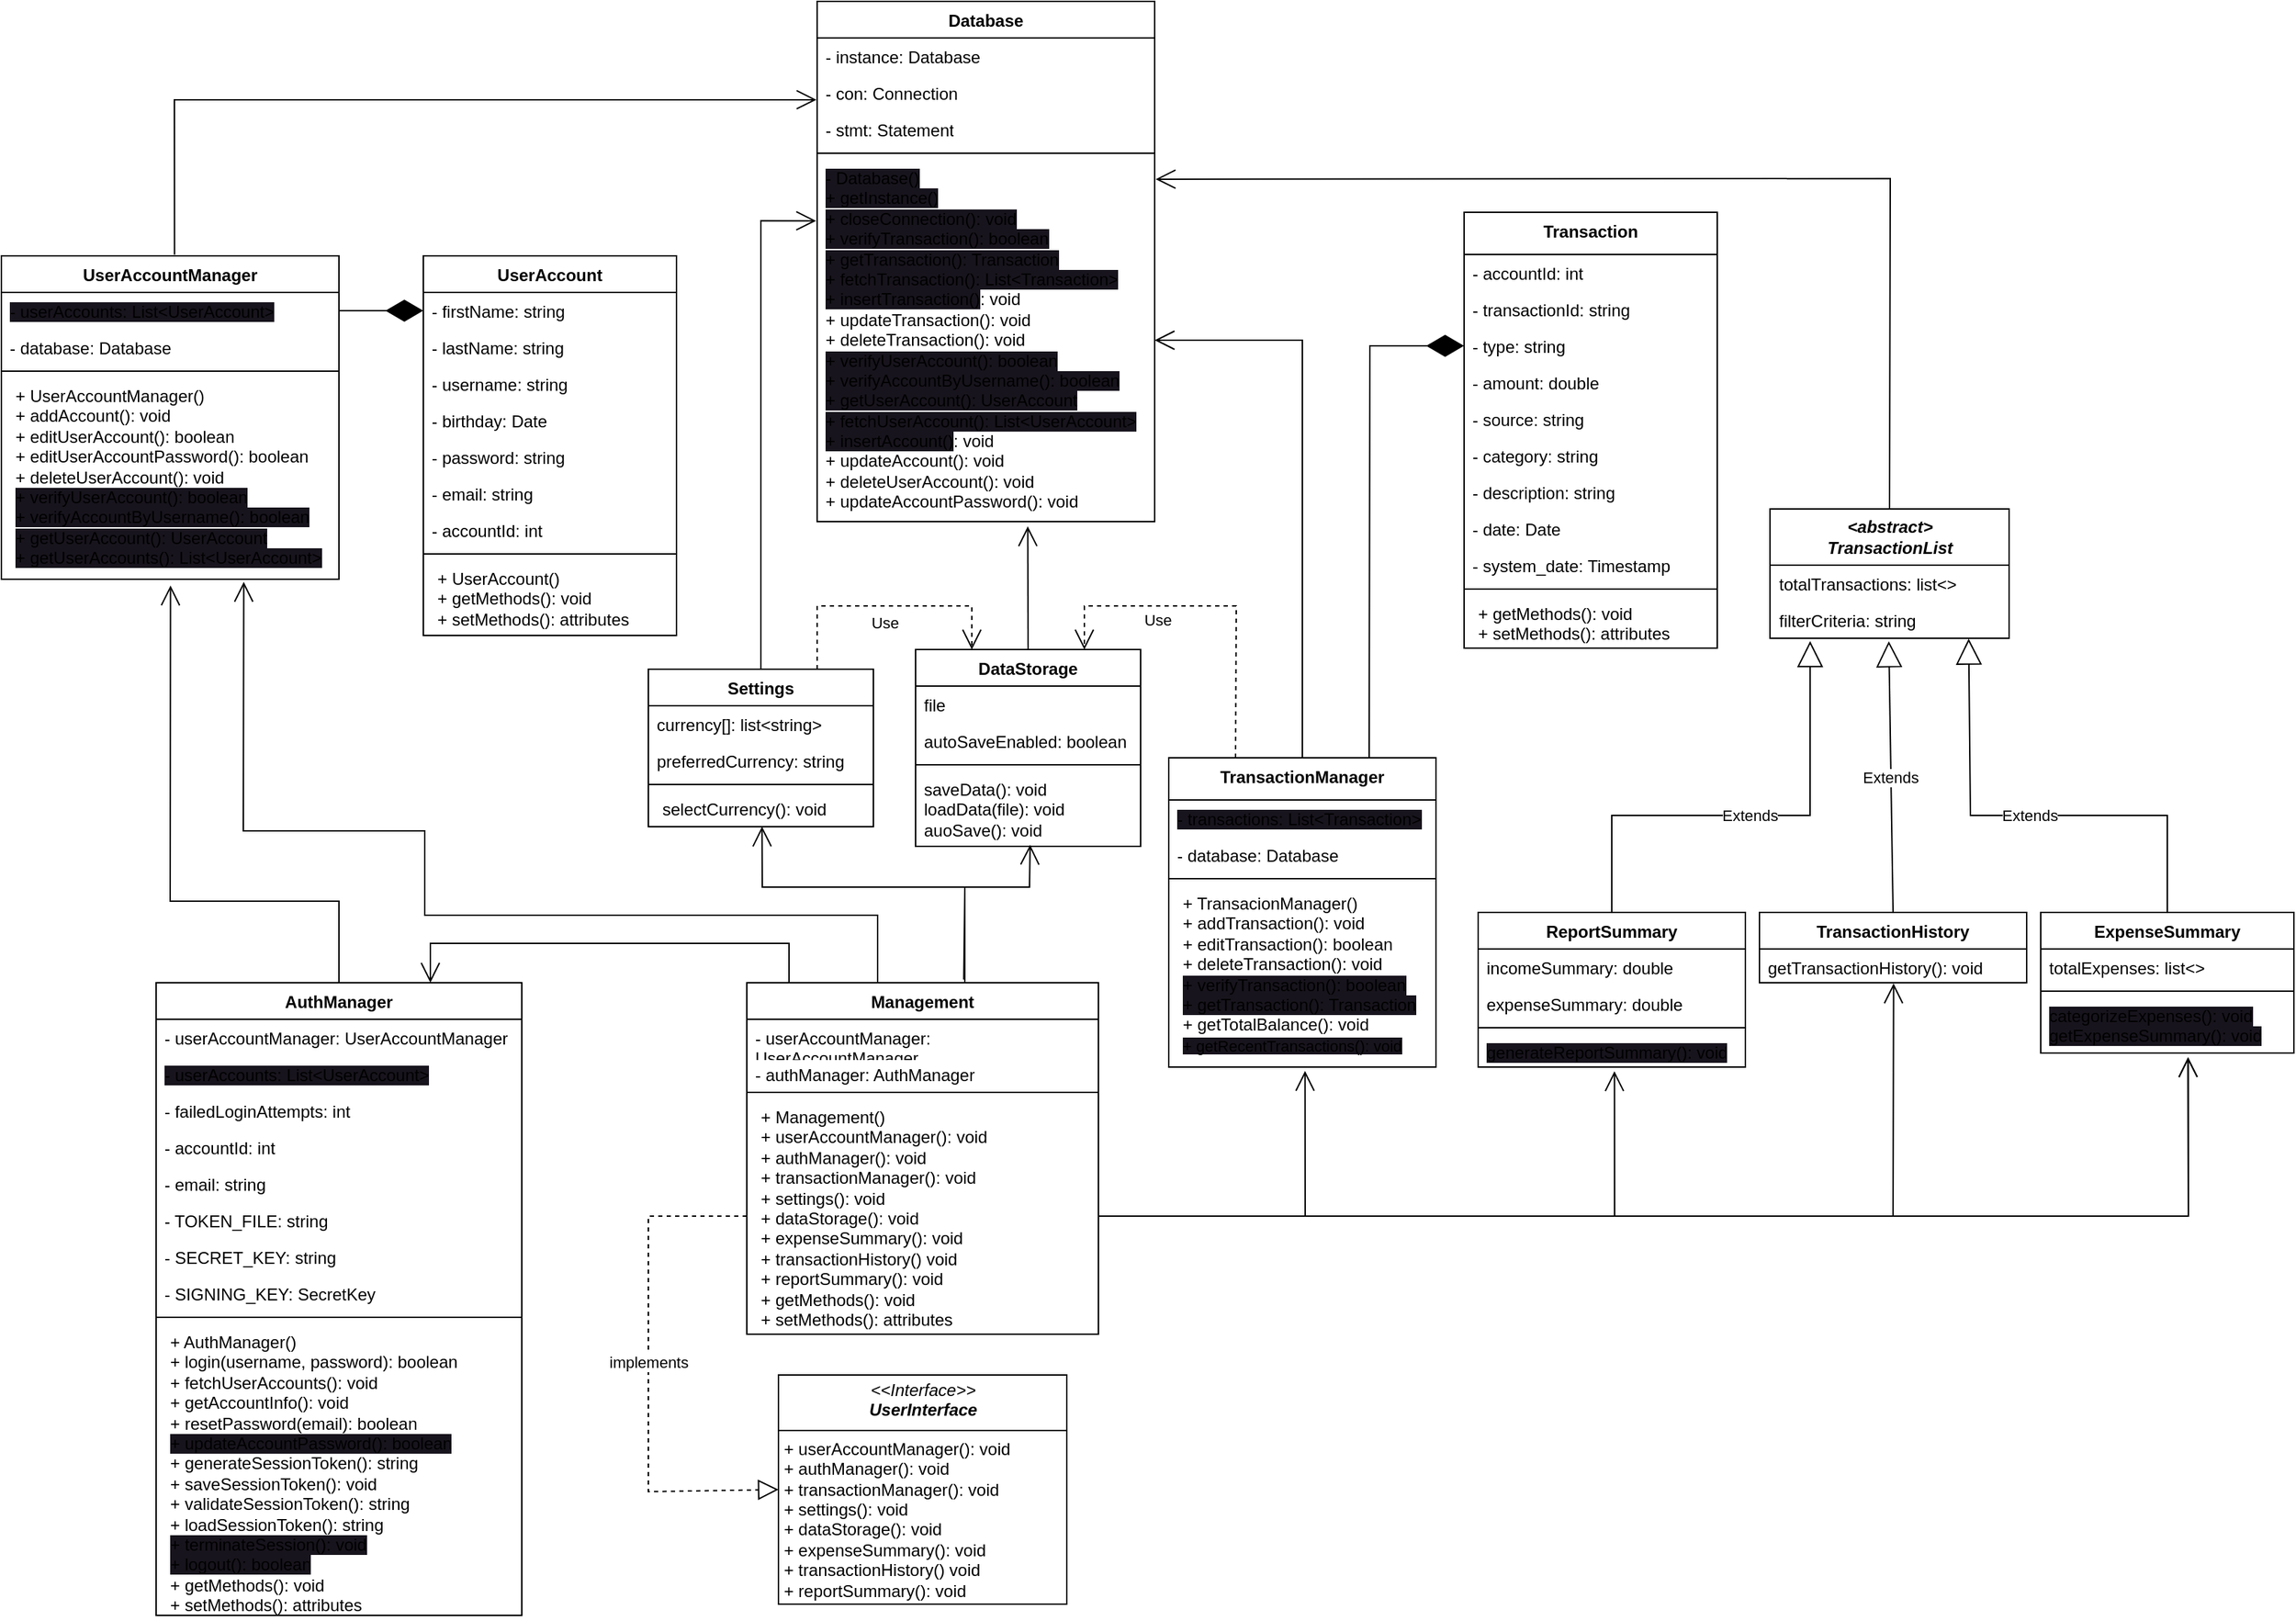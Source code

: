 <mxfile version="25.0.2">
  <diagram name="Seite-1" id="8K_qrTYEPU5q2x3TgUBe">
    <mxGraphModel dx="2200" dy="1310" grid="1" gridSize="10" guides="1" tooltips="1" connect="1" arrows="1" fold="1" page="1" pageScale="1" pageWidth="827" pageHeight="1169" math="0" shadow="0">
      <root>
        <mxCell id="0" />
        <mxCell id="1" parent="0" />
        <mxCell id="_l1rCPPvKuIJKqJEu8NT-1" value="&lt;p style=&quot;margin:0px;margin-top:4px;text-align:center;&quot;&gt;&lt;i&gt;&amp;lt;&amp;lt;Interface&amp;gt;&amp;gt;&lt;/i&gt;&lt;br&gt;&lt;b&gt;&lt;i&gt;UserInterface&lt;/i&gt;&lt;/b&gt;&lt;/p&gt;&lt;hr size=&quot;1&quot; style=&quot;border-style:solid;&quot;&gt;&lt;div&gt;&amp;nbsp;+ userAccountManager(): void&lt;/div&gt;&lt;div&gt;&lt;span style=&quot;background-color: initial;&quot;&gt;&amp;nbsp;+ authManager(): void&lt;/span&gt;&lt;span style=&quot;background-color: initial;&quot;&gt;&amp;nbsp;&lt;/span&gt;&lt;/div&gt;&lt;div&gt;&amp;nbsp;+ transactionManager(): void&lt;span style=&quot;background-color: initial;&quot;&gt;&lt;br&gt;&lt;/span&gt;&lt;/div&gt;&lt;div&gt;&lt;span style=&quot;background-color: initial;&quot;&gt;&amp;nbsp;+ settings(): void&lt;/span&gt;&lt;br&gt;&lt;/div&gt;&lt;div&gt;&lt;span style=&quot;background-color: initial;&quot;&gt;&amp;nbsp;+ dataStorage(): void&lt;/span&gt;&lt;/div&gt;&lt;div&gt;&amp;nbsp;+ expenseSummary(): void&lt;/div&gt;&lt;div&gt;&amp;nbsp;+ transactionHistory() void&lt;/div&gt;&lt;div&gt;&amp;nbsp;+ reportSummary(): void&lt;/div&gt;" style="verticalAlign=top;align=left;overflow=fill;html=1;whiteSpace=wrap;" parent="1" vertex="1">
          <mxGeometry x="562.5" y="987" width="205" height="163" as="geometry" />
        </mxCell>
        <mxCell id="_l1rCPPvKuIJKqJEu8NT-87" value="ExpenseSummary" style="swimlane;fontStyle=1;align=center;verticalAlign=top;childLayout=stackLayout;horizontal=1;startSize=26;horizontalStack=0;resizeParent=1;resizeParentMax=0;resizeLast=0;collapsible=1;marginBottom=0;whiteSpace=wrap;html=1;" parent="1" vertex="1">
          <mxGeometry x="1460" y="658" width="180" height="100" as="geometry" />
        </mxCell>
        <mxCell id="tSsszTB-Zw05nYNQHJDE-29" value="totalExpenses: list&amp;lt;&amp;gt;" style="text;strokeColor=none;fillColor=none;align=left;verticalAlign=top;spacingLeft=4;spacingRight=4;overflow=hidden;rotatable=0;points=[[0,0.5],[1,0.5]];portConstraint=eastwest;whiteSpace=wrap;html=1;" parent="_l1rCPPvKuIJKqJEu8NT-87" vertex="1">
          <mxGeometry y="26" width="180" height="26" as="geometry" />
        </mxCell>
        <mxCell id="_l1rCPPvKuIJKqJEu8NT-89" value="" style="line;strokeWidth=1;fillColor=none;align=left;verticalAlign=middle;spacingTop=-1;spacingLeft=3;spacingRight=3;rotatable=0;labelPosition=right;points=[];portConstraint=eastwest;strokeColor=inherit;" parent="_l1rCPPvKuIJKqJEu8NT-87" vertex="1">
          <mxGeometry y="52" width="180" height="8" as="geometry" />
        </mxCell>
        <mxCell id="_l1rCPPvKuIJKqJEu8NT-90" value="&lt;div&gt;&lt;span style=&quot;text-align: center; text-wrap: nowrap; background-color: rgb(24, 20, 29);&quot;&gt;&lt;font style=&quot;font-size: 12px;&quot;&gt;categorizeExpenses(): void&lt;/font&gt;&lt;/span&gt;&lt;/div&gt;&lt;span style=&quot;text-align: center; text-wrap: nowrap; background-color: rgb(24, 20, 29);&quot;&gt;&lt;font style=&quot;font-size: 12px;&quot;&gt;getExpenseSummary(): void&lt;/font&gt;&lt;/span&gt;" style="text;strokeColor=none;fillColor=none;align=left;verticalAlign=top;spacingLeft=4;spacingRight=4;overflow=hidden;rotatable=0;points=[[0,0.5],[1,0.5]];portConstraint=eastwest;whiteSpace=wrap;html=1;" parent="_l1rCPPvKuIJKqJEu8NT-87" vertex="1">
          <mxGeometry y="60" width="180" height="40" as="geometry" />
        </mxCell>
        <mxCell id="_l1rCPPvKuIJKqJEu8NT-95" value="TransactionHistory" style="swimlane;fontStyle=1;align=center;verticalAlign=top;childLayout=stackLayout;horizontal=1;startSize=26;horizontalStack=0;resizeParent=1;resizeParentMax=0;resizeLast=0;collapsible=1;marginBottom=0;whiteSpace=wrap;html=1;" parent="1" vertex="1">
          <mxGeometry x="1260" y="658" width="190" height="50" as="geometry" />
        </mxCell>
        <mxCell id="_l1rCPPvKuIJKqJEu8NT-98" value="getTransactionHistory(): void" style="text;strokeColor=none;fillColor=none;align=left;verticalAlign=top;spacingLeft=4;spacingRight=4;overflow=hidden;rotatable=0;points=[[0,0.5],[1,0.5]];portConstraint=eastwest;whiteSpace=wrap;html=1;" parent="_l1rCPPvKuIJKqJEu8NT-95" vertex="1">
          <mxGeometry y="26" width="190" height="24" as="geometry" />
        </mxCell>
        <mxCell id="_l1rCPPvKuIJKqJEu8NT-99" value="ReportSummary" style="swimlane;fontStyle=1;align=center;verticalAlign=top;childLayout=stackLayout;horizontal=1;startSize=26;horizontalStack=0;resizeParent=1;resizeParentMax=0;resizeLast=0;collapsible=1;marginBottom=0;whiteSpace=wrap;html=1;" parent="1" vertex="1">
          <mxGeometry x="1060" y="658" width="190" height="110" as="geometry" />
        </mxCell>
        <mxCell id="tSsszTB-Zw05nYNQHJDE-30" value="incomeSummary: double" style="text;strokeColor=none;fillColor=none;align=left;verticalAlign=top;spacingLeft=4;spacingRight=4;overflow=hidden;rotatable=0;points=[[0,0.5],[1,0.5]];portConstraint=eastwest;whiteSpace=wrap;html=1;" parent="_l1rCPPvKuIJKqJEu8NT-99" vertex="1">
          <mxGeometry y="26" width="190" height="26" as="geometry" />
        </mxCell>
        <mxCell id="tSsszTB-Zw05nYNQHJDE-31" value="expenseSummary: double" style="text;strokeColor=none;fillColor=none;align=left;verticalAlign=top;spacingLeft=4;spacingRight=4;overflow=hidden;rotatable=0;points=[[0,0.5],[1,0.5]];portConstraint=eastwest;whiteSpace=wrap;html=1;" parent="_l1rCPPvKuIJKqJEu8NT-99" vertex="1">
          <mxGeometry y="52" width="190" height="26" as="geometry" />
        </mxCell>
        <mxCell id="_l1rCPPvKuIJKqJEu8NT-101" value="" style="line;strokeWidth=1;fillColor=none;align=left;verticalAlign=middle;spacingTop=-1;spacingLeft=3;spacingRight=3;rotatable=0;labelPosition=right;points=[];portConstraint=eastwest;strokeColor=inherit;" parent="_l1rCPPvKuIJKqJEu8NT-99" vertex="1">
          <mxGeometry y="78" width="190" height="8" as="geometry" />
        </mxCell>
        <mxCell id="_l1rCPPvKuIJKqJEu8NT-102" value="&lt;div&gt;&lt;span style=&quot;text-align: center; text-wrap: nowrap; background-color: rgb(24, 20, 29);&quot;&gt;&lt;font style=&quot;font-size: 12px;&quot;&gt;generateReportSummary(): void&lt;/font&gt;&lt;/span&gt;&lt;/div&gt;" style="text;strokeColor=none;fillColor=none;align=left;verticalAlign=top;spacingLeft=4;spacingRight=4;overflow=hidden;rotatable=0;points=[[0,0.5],[1,0.5]];portConstraint=eastwest;whiteSpace=wrap;html=1;" parent="_l1rCPPvKuIJKqJEu8NT-99" vertex="1">
          <mxGeometry y="86" width="190" height="24" as="geometry" />
        </mxCell>
        <mxCell id="z031N11Bq6jgAGXRoNra-11" value="Settings" style="swimlane;fontStyle=1;align=center;verticalAlign=top;childLayout=stackLayout;horizontal=1;startSize=26;horizontalStack=0;resizeParent=1;resizeParentMax=0;resizeLast=0;collapsible=1;marginBottom=0;whiteSpace=wrap;html=1;" parent="1" vertex="1">
          <mxGeometry x="470" y="485" width="160" height="112" as="geometry" />
        </mxCell>
        <mxCell id="z031N11Bq6jgAGXRoNra-12" value="currency[]:&amp;nbsp;list&amp;lt;string&amp;gt;" style="text;strokeColor=none;fillColor=none;align=left;verticalAlign=top;spacingLeft=4;spacingRight=4;overflow=hidden;rotatable=0;points=[[0,0.5],[1,0.5]];portConstraint=eastwest;whiteSpace=wrap;html=1;" parent="z031N11Bq6jgAGXRoNra-11" vertex="1">
          <mxGeometry y="26" width="160" height="26" as="geometry" />
        </mxCell>
        <mxCell id="tSsszTB-Zw05nYNQHJDE-9" value="preferredCurrency: string" style="text;strokeColor=none;fillColor=none;align=left;verticalAlign=top;spacingLeft=4;spacingRight=4;overflow=hidden;rotatable=0;points=[[0,0.5],[1,0.5]];portConstraint=eastwest;whiteSpace=wrap;html=1;" parent="z031N11Bq6jgAGXRoNra-11" vertex="1">
          <mxGeometry y="52" width="160" height="26" as="geometry" />
        </mxCell>
        <mxCell id="z031N11Bq6jgAGXRoNra-13" value="" style="line;strokeWidth=1;fillColor=none;align=left;verticalAlign=middle;spacingTop=-1;spacingLeft=3;spacingRight=3;rotatable=0;labelPosition=right;points=[];portConstraint=eastwest;strokeColor=inherit;" parent="z031N11Bq6jgAGXRoNra-11" vertex="1">
          <mxGeometry y="78" width="160" height="8" as="geometry" />
        </mxCell>
        <mxCell id="z031N11Bq6jgAGXRoNra-14" value="&lt;p style=&quot;margin: 0px 0px 0px 4px;&quot;&gt;selectCurrency(): void&lt;/p&gt;" style="text;strokeColor=none;fillColor=none;align=left;verticalAlign=top;spacingLeft=4;spacingRight=4;overflow=hidden;rotatable=0;points=[[0,0.5],[1,0.5]];portConstraint=eastwest;whiteSpace=wrap;html=1;" parent="z031N11Bq6jgAGXRoNra-11" vertex="1">
          <mxGeometry y="86" width="160" height="26" as="geometry" />
        </mxCell>
        <mxCell id="z031N11Bq6jgAGXRoNra-19" value="&lt;div&gt;&lt;span style=&quot;background-color: initial;&quot;&gt;TransactionManager&lt;/span&gt;&lt;br&gt;&lt;/div&gt;" style="swimlane;fontStyle=1;align=center;verticalAlign=top;childLayout=stackLayout;horizontal=1;startSize=30;horizontalStack=0;resizeParent=1;resizeParentMax=0;resizeLast=0;collapsible=1;marginBottom=0;whiteSpace=wrap;html=1;" parent="1" vertex="1">
          <mxGeometry x="840" y="548" width="190" height="220" as="geometry" />
        </mxCell>
        <mxCell id="z031N11Bq6jgAGXRoNra-20" value="&lt;div&gt;&lt;span style=&quot;text-align: center; text-wrap: nowrap; background-color: rgb(24, 20, 29);&quot;&gt;- transactions: List&amp;lt;Transaction&amp;gt;&lt;/span&gt;&lt;/div&gt;&lt;div&gt;&lt;span style=&quot;text-align: center; text-wrap: nowrap; background-color: rgb(24, 20, 29);&quot;&gt;&lt;br&gt;&lt;/span&gt;&lt;/div&gt;&lt;div&gt;&lt;/div&gt;" style="text;strokeColor=none;fillColor=none;align=left;verticalAlign=top;spacingLeft=4;spacingRight=4;overflow=hidden;rotatable=0;points=[[0,0.5],[1,0.5]];portConstraint=eastwest;whiteSpace=wrap;html=1;" parent="z031N11Bq6jgAGXRoNra-19" vertex="1">
          <mxGeometry y="30" width="190" height="26" as="geometry" />
        </mxCell>
        <mxCell id="-g-TPnmpKA_GPxpFTXeJ-6" value="- database: Database" style="text;strokeColor=none;fillColor=none;align=left;verticalAlign=top;spacingLeft=4;spacingRight=4;overflow=hidden;rotatable=0;points=[[0,0.5],[1,0.5]];portConstraint=eastwest;whiteSpace=wrap;html=1;" parent="z031N11Bq6jgAGXRoNra-19" vertex="1">
          <mxGeometry y="56" width="190" height="26" as="geometry" />
        </mxCell>
        <mxCell id="z031N11Bq6jgAGXRoNra-24" value="" style="line;strokeWidth=1;fillColor=none;align=left;verticalAlign=middle;spacingTop=-1;spacingLeft=3;spacingRight=3;rotatable=0;labelPosition=right;points=[];portConstraint=eastwest;strokeColor=inherit;" parent="z031N11Bq6jgAGXRoNra-19" vertex="1">
          <mxGeometry y="82" width="190" height="8" as="geometry" />
        </mxCell>
        <mxCell id="z031N11Bq6jgAGXRoNra-25" value="&lt;p style=&quot;margin: 0px 0px 0px 4px;&quot;&gt;+ TransacionManager()&lt;/p&gt;&lt;p style=&quot;margin: 0px 0px 0px 4px;&quot;&gt;+ addTransaction(&lt;span style=&quot;background-color: initial;&quot;&gt;): void&lt;/span&gt;&lt;/p&gt;&lt;p style=&quot;margin: 0px 0px 0px 4px;&quot;&gt;&lt;span style=&quot;background-color: initial;&quot;&gt;+ editTransaction(): boolean&lt;/span&gt;&lt;/p&gt;&lt;div&gt;&lt;p style=&quot;margin: 0px 0px 0px 4px;&quot;&gt;+ deleteTransaction(): void&lt;/p&gt;&lt;p style=&quot;margin: 0px 0px 0px 4px;&quot;&gt;&lt;span style=&quot;background-color: rgb(24, 20, 29); text-align: center; text-wrap: nowrap;&quot;&gt;+ verifyTransaction(): boolean&lt;/span&gt;&lt;/p&gt;&lt;p style=&quot;margin: 0px 0px 0px 4px;&quot;&gt;&lt;span style=&quot;background-color: rgb(24, 20, 29); text-align: center; text-wrap: nowrap;&quot;&gt;+ getTransaction(): Transaction&lt;/span&gt;&lt;/p&gt;&lt;p style=&quot;margin: 0px 0px 0px 4px;&quot;&gt;+ getTotalBalance(): void&lt;/p&gt;&lt;p style=&quot;margin: 0px 0px 0px 4px;&quot;&gt;&lt;span style=&quot;background-color: rgb(24, 20, 29); font-size: 11px; text-align: center; text-wrap: nowrap;&quot;&gt;+ getRecentTransactions(): void&lt;/span&gt;&lt;/p&gt;&lt;/div&gt;" style="text;strokeColor=none;fillColor=none;align=left;verticalAlign=top;spacingLeft=4;spacingRight=4;overflow=hidden;rotatable=0;points=[[0,0.5],[1,0.5]];portConstraint=eastwest;whiteSpace=wrap;html=1;" parent="z031N11Bq6jgAGXRoNra-19" vertex="1">
          <mxGeometry y="90" width="190" height="130" as="geometry" />
        </mxCell>
        <mxCell id="C8-yYndTRifIOpUNYZ5G-10" value="UserAccountManager" style="swimlane;fontStyle=1;align=center;verticalAlign=top;childLayout=stackLayout;horizontal=1;startSize=26;horizontalStack=0;resizeParent=1;resizeParentMax=0;resizeLast=0;collapsible=1;marginBottom=0;whiteSpace=wrap;html=1;" parent="1" vertex="1">
          <mxGeometry x="10" y="191" width="240" height="230" as="geometry" />
        </mxCell>
        <mxCell id="2iU1RvOuaXEo3gu4XbIr-5" value="&lt;div&gt;&lt;span style=&quot;text-align: center; text-wrap: nowrap; background-color: rgb(24, 20, 29);&quot;&gt;- userAccounts: List&amp;lt;UserAccount&amp;gt;&lt;/span&gt;&lt;/div&gt;&lt;div&gt;&lt;span style=&quot;text-align: center; text-wrap: nowrap; background-color: rgb(24, 20, 29);&quot;&gt;&lt;br&gt;&lt;/span&gt;&lt;/div&gt;&lt;div&gt;&lt;/div&gt;" style="text;strokeColor=none;fillColor=none;align=left;verticalAlign=top;spacingLeft=4;spacingRight=4;overflow=hidden;rotatable=0;points=[[0,0.5],[1,0.5]];portConstraint=eastwest;whiteSpace=wrap;html=1;" parent="C8-yYndTRifIOpUNYZ5G-10" vertex="1">
          <mxGeometry y="26" width="240" height="26" as="geometry" />
        </mxCell>
        <mxCell id="2iU1RvOuaXEo3gu4XbIr-6" value="- database: Database" style="text;strokeColor=none;fillColor=none;align=left;verticalAlign=top;spacingLeft=4;spacingRight=4;overflow=hidden;rotatable=0;points=[[0,0.5],[1,0.5]];portConstraint=eastwest;whiteSpace=wrap;html=1;" parent="C8-yYndTRifIOpUNYZ5G-10" vertex="1">
          <mxGeometry y="52" width="240" height="26" as="geometry" />
        </mxCell>
        <mxCell id="C8-yYndTRifIOpUNYZ5G-12" value="" style="line;strokeWidth=1;fillColor=none;align=left;verticalAlign=middle;spacingTop=-1;spacingLeft=3;spacingRight=3;rotatable=0;labelPosition=right;points=[];portConstraint=eastwest;strokeColor=inherit;" parent="C8-yYndTRifIOpUNYZ5G-10" vertex="1">
          <mxGeometry y="78" width="240" height="8" as="geometry" />
        </mxCell>
        <mxCell id="C8-yYndTRifIOpUNYZ5G-13" value="&lt;p style=&quot;margin: 0px 0px 0px 4px;&quot;&gt;+ UserAccountManager()&lt;/p&gt;&lt;p style=&quot;margin: 0px 0px 0px 4px;&quot;&gt;+ addAccount(&lt;span style=&quot;background-color: initial;&quot;&gt;): void&lt;/span&gt;&lt;/p&gt;&lt;p style=&quot;margin: 0px 0px 0px 4px;&quot;&gt;&lt;span style=&quot;background-color: initial;&quot;&gt;+ editUserAccount(): boolean&lt;/span&gt;&lt;/p&gt;&lt;p style=&quot;margin: 0px 0px 0px 4px;&quot;&gt;&lt;span style=&quot;background-color: initial;&quot;&gt;+ editUserAccountPassword(): boolean&lt;/span&gt;&lt;/p&gt;&lt;div&gt;&lt;p style=&quot;margin: 0px 0px 0px 4px;&quot;&gt;+ deleteUserAccount(): void&lt;/p&gt;&lt;p style=&quot;margin: 0px 0px 0px 4px;&quot;&gt;&lt;span style=&quot;background-color: rgb(24, 20, 29); text-align: center; text-wrap: nowrap;&quot;&gt;+ verifyUserAccount(): boolean&lt;/span&gt;&lt;/p&gt;&lt;p style=&quot;margin: 0px 0px 0px 4px;&quot;&gt;&lt;span style=&quot;background-color: rgb(24, 20, 29); text-align: center; text-wrap: nowrap;&quot;&gt;+ verifyAccountByUsername(): boolean&lt;/span&gt;&lt;/p&gt;&lt;p style=&quot;margin: 0px 0px 0px 4px;&quot;&gt;&lt;span style=&quot;background-color: rgb(24, 20, 29); text-align: center; text-wrap: nowrap;&quot;&gt;+ getUserAccount():&amp;nbsp;&lt;/span&gt;&lt;span style=&quot;background-color: rgb(24, 20, 29); text-align: center; text-wrap: nowrap;&quot;&gt;UserAccount&lt;/span&gt;&lt;/p&gt;&lt;p style=&quot;margin: 0px 0px 0px 4px;&quot;&gt;&lt;span style=&quot;background-color: rgb(24, 20, 29); text-align: center; text-wrap: nowrap;&quot;&gt;+ getUserAccounts():&amp;nbsp;&lt;/span&gt;&lt;span style=&quot;background-color: rgb(24, 20, 29); text-align: center; text-wrap: nowrap;&quot;&gt;List&amp;lt;UserAccount&amp;gt;&lt;/span&gt;&lt;/p&gt;&lt;p style=&quot;margin: 0px 0px 0px 4px;&quot;&gt;&lt;span style=&quot;background-color: rgb(24, 20, 29); text-align: center; text-wrap: nowrap;&quot;&gt;&lt;br&gt;&lt;/span&gt;&lt;/p&gt;&lt;/div&gt;" style="text;strokeColor=none;fillColor=none;align=left;verticalAlign=top;spacingLeft=4;spacingRight=4;overflow=hidden;rotatable=0;points=[[0,0.5],[1,0.5]];portConstraint=eastwest;whiteSpace=wrap;html=1;" parent="C8-yYndTRifIOpUNYZ5G-10" vertex="1">
          <mxGeometry y="86" width="240" height="144" as="geometry" />
        </mxCell>
        <mxCell id="C8-yYndTRifIOpUNYZ5G-30" value="Database" style="swimlane;fontStyle=1;align=center;verticalAlign=top;childLayout=stackLayout;horizontal=1;startSize=26;horizontalStack=0;resizeParent=1;resizeParentMax=0;resizeLast=0;collapsible=1;marginBottom=0;whiteSpace=wrap;html=1;" parent="1" vertex="1">
          <mxGeometry x="590" y="10" width="240" height="370" as="geometry" />
        </mxCell>
        <mxCell id="C8-yYndTRifIOpUNYZ5G-35" value="- instance: Database" style="text;strokeColor=none;fillColor=none;align=left;verticalAlign=top;spacingLeft=4;spacingRight=4;overflow=hidden;rotatable=0;points=[[0,0.5],[1,0.5]];portConstraint=eastwest;whiteSpace=wrap;html=1;" parent="C8-yYndTRifIOpUNYZ5G-30" vertex="1">
          <mxGeometry y="26" width="240" height="26" as="geometry" />
        </mxCell>
        <mxCell id="C8-yYndTRifIOpUNYZ5G-36" value="- con: Connection" style="text;strokeColor=none;fillColor=none;align=left;verticalAlign=top;spacingLeft=4;spacingRight=4;overflow=hidden;rotatable=0;points=[[0,0.5],[1,0.5]];portConstraint=eastwest;whiteSpace=wrap;html=1;" parent="C8-yYndTRifIOpUNYZ5G-30" vertex="1">
          <mxGeometry y="52" width="240" height="26" as="geometry" />
        </mxCell>
        <mxCell id="-g-TPnmpKA_GPxpFTXeJ-3" value="- stmt: Statement" style="text;strokeColor=none;fillColor=none;align=left;verticalAlign=top;spacingLeft=4;spacingRight=4;overflow=hidden;rotatable=0;points=[[0,0.5],[1,0.5]];portConstraint=eastwest;whiteSpace=wrap;html=1;" parent="C8-yYndTRifIOpUNYZ5G-30" vertex="1">
          <mxGeometry y="78" width="240" height="26" as="geometry" />
        </mxCell>
        <mxCell id="C8-yYndTRifIOpUNYZ5G-37" value="" style="line;strokeWidth=1;fillColor=none;align=left;verticalAlign=middle;spacingTop=-1;spacingLeft=3;spacingRight=3;rotatable=0;labelPosition=right;points=[];portConstraint=eastwest;strokeColor=inherit;" parent="C8-yYndTRifIOpUNYZ5G-30" vertex="1">
          <mxGeometry y="104" width="240" height="8" as="geometry" />
        </mxCell>
        <mxCell id="C8-yYndTRifIOpUNYZ5G-38" value="&lt;div&gt;&lt;span style=&quot;text-align: center; text-wrap: nowrap; background-color: rgb(24, 20, 29);&quot;&gt;&lt;font style=&quot;font-size: 12px;&quot;&gt;- Database()&lt;/font&gt;&lt;/span&gt;&lt;/div&gt;&lt;div&gt;&lt;span style=&quot;text-align: center; text-wrap: nowrap; background-color: rgb(24, 20, 29);&quot;&gt;&lt;font style=&quot;font-size: 12px;&quot;&gt;+ getInstance()&lt;/font&gt;&lt;/span&gt;&lt;/div&gt;&lt;div&gt;&lt;span style=&quot;text-align: center; text-wrap: nowrap; background-color: rgb(24, 20, 29);&quot;&gt;&lt;font style=&quot;font-size: 12px;&quot;&gt;+ closeConnection(): void&lt;/font&gt;&lt;/span&gt;&lt;/div&gt;&lt;div&gt;&lt;span style=&quot;text-align: center; text-wrap: nowrap; background-color: rgb(24, 20, 29);&quot;&gt;&lt;font style=&quot;font-size: 12px;&quot;&gt;+ verifyTransaction(): boolean&lt;/font&gt;&lt;/span&gt;&lt;/div&gt;&lt;div&gt;&lt;span style=&quot;text-align: center; text-wrap: nowrap; background-color: rgb(24, 20, 29);&quot;&gt;&lt;font style=&quot;font-size: 12px;&quot;&gt;+ getTransaction(): Transaction&lt;/font&gt;&lt;/span&gt;&lt;/div&gt;&lt;div&gt;&lt;span style=&quot;text-align: center; text-wrap: nowrap; background-color: rgb(24, 20, 29);&quot;&gt;&lt;font style=&quot;font-size: 12px;&quot;&gt;+ fetchTransaction(): List&amp;lt;Transaction&amp;gt;&lt;/font&gt;&lt;/span&gt;&lt;/div&gt;&lt;div&gt;&lt;div&gt;&lt;font style=&quot;font-size: 12px;&quot;&gt;&lt;span style=&quot;text-wrap: nowrap; text-align: center; background-color: rgb(24, 20, 29);&quot;&gt;+ insertTransaction()&lt;/span&gt;: void&lt;/font&gt;&lt;/div&gt;&lt;div&gt;&lt;span style=&quot;background-color: initial;&quot;&gt;+ updateTransaction(): void&lt;/span&gt;&lt;/div&gt;&lt;div&gt;+ deleteTransaction(): void&lt;/div&gt;&lt;div&gt;&lt;span style=&quot;background-color: rgb(24, 20, 29); text-align: center; text-wrap: nowrap;&quot;&gt;+ verifyUserAccount(): boolean&lt;/span&gt;&lt;/div&gt;&lt;/div&gt;&lt;div&gt;&lt;div&gt;&lt;span style=&quot;background-color: rgb(24, 20, 29); text-align: center; text-wrap: nowrap;&quot;&gt;+ verifyAccountByUsername(): boolean&lt;/span&gt;&lt;/div&gt;&lt;/div&gt;&lt;div&gt;&lt;span style=&quot;text-align: center; text-wrap: nowrap; background-color: rgb(24, 20, 29);&quot;&gt;+ getUserAccount():&amp;nbsp;&lt;/span&gt;&lt;span style=&quot;background-color: rgb(24, 20, 29); text-align: center; text-wrap: nowrap;&quot;&gt;UserAccount&lt;/span&gt;&lt;/div&gt;&lt;div&gt;&lt;span style=&quot;text-align: center; text-wrap: nowrap; background-color: rgb(24, 20, 29);&quot;&gt;+ fetchUserAccount(): List&amp;lt;UserAccount&amp;gt;&lt;/span&gt;&lt;span style=&quot;text-align: center; text-wrap: nowrap; background-color: rgb(24, 20, 29);&quot;&gt;&lt;br&gt;&lt;/span&gt;&lt;/div&gt;&lt;div&gt;&lt;span style=&quot;text-wrap: nowrap; text-align: center; background-color: rgb(24, 20, 29);&quot;&gt;+ insertAccount()&lt;/span&gt;&lt;span style=&quot;background-color: initial;&quot;&gt;: void&lt;/span&gt;&lt;/div&gt;&lt;div&gt;&lt;span style=&quot;background-color: initial;&quot;&gt;+ updateAccount(): void&lt;/span&gt;&lt;/div&gt;&lt;div&gt;&lt;span style=&quot;background-color: initial;&quot;&gt;+ deleteUserAccount(): void&lt;/span&gt;&lt;/div&gt;&lt;div&gt;+ updateAccountPassword(): void&lt;span style=&quot;background-color: initial;&quot;&gt;&lt;br&gt;&lt;/span&gt;&lt;/div&gt;" style="text;strokeColor=none;fillColor=none;align=left;verticalAlign=top;spacingLeft=4;spacingRight=4;overflow=hidden;rotatable=0;points=[[0,0.5],[1,0.5]];portConstraint=eastwest;whiteSpace=wrap;html=1;" parent="C8-yYndTRifIOpUNYZ5G-30" vertex="1">
          <mxGeometry y="112" width="240" height="258" as="geometry" />
        </mxCell>
        <mxCell id="C8-yYndTRifIOpUNYZ5G-39" value="" style="endArrow=open;endFill=1;endSize=12;html=1;rounded=0;entryX=-0.002;entryY=0.69;entryDx=0;entryDy=0;exitX=0.513;exitY=-0.004;exitDx=0;exitDy=0;exitPerimeter=0;entryPerimeter=0;" parent="1" source="C8-yYndTRifIOpUNYZ5G-10" target="C8-yYndTRifIOpUNYZ5G-36" edge="1">
          <mxGeometry width="160" relative="1" as="geometry">
            <mxPoint x="233" y="176" as="sourcePoint" />
            <mxPoint x="232" y="71" as="targetPoint" />
            <Array as="points">
              <mxPoint x="133" y="80" />
            </Array>
          </mxGeometry>
        </mxCell>
        <mxCell id="C8-yYndTRifIOpUNYZ5G-48" value="DataStorage" style="swimlane;fontStyle=1;align=center;verticalAlign=top;childLayout=stackLayout;horizontal=1;startSize=26;horizontalStack=0;resizeParent=1;resizeParentMax=0;resizeLast=0;collapsible=1;marginBottom=0;whiteSpace=wrap;html=1;" parent="1" vertex="1">
          <mxGeometry x="660" y="471" width="160" height="140" as="geometry" />
        </mxCell>
        <mxCell id="C8-yYndTRifIOpUNYZ5G-49" value="file" style="text;strokeColor=none;fillColor=none;align=left;verticalAlign=top;spacingLeft=4;spacingRight=4;overflow=hidden;rotatable=0;points=[[0,0.5],[1,0.5]];portConstraint=eastwest;whiteSpace=wrap;html=1;" parent="C8-yYndTRifIOpUNYZ5G-48" vertex="1">
          <mxGeometry y="26" width="160" height="26" as="geometry" />
        </mxCell>
        <mxCell id="tSsszTB-Zw05nYNQHJDE-10" value="autoSaveEnabled: boolean" style="text;strokeColor=none;fillColor=none;align=left;verticalAlign=top;spacingLeft=4;spacingRight=4;overflow=hidden;rotatable=0;points=[[0,0.5],[1,0.5]];portConstraint=eastwest;whiteSpace=wrap;html=1;" parent="C8-yYndTRifIOpUNYZ5G-48" vertex="1">
          <mxGeometry y="52" width="160" height="26" as="geometry" />
        </mxCell>
        <mxCell id="C8-yYndTRifIOpUNYZ5G-50" value="" style="line;strokeWidth=1;fillColor=none;align=left;verticalAlign=middle;spacingTop=-1;spacingLeft=3;spacingRight=3;rotatable=0;labelPosition=right;points=[];portConstraint=eastwest;strokeColor=inherit;" parent="C8-yYndTRifIOpUNYZ5G-48" vertex="1">
          <mxGeometry y="78" width="160" height="8" as="geometry" />
        </mxCell>
        <mxCell id="C8-yYndTRifIOpUNYZ5G-51" value="&lt;div&gt;&lt;span style=&quot;background-color: initial;&quot;&gt;saveData(): void&lt;/span&gt;&lt;br&gt;&lt;/div&gt;&lt;div&gt;&lt;span style=&quot;background-color: initial;&quot;&gt;loadData(file): void&lt;/span&gt;&lt;/div&gt;&lt;div&gt;&lt;span style=&quot;background-color: initial;&quot;&gt;auoSave(): void&lt;/span&gt;&lt;/div&gt;" style="text;strokeColor=none;fillColor=none;align=left;verticalAlign=top;spacingLeft=4;spacingRight=4;overflow=hidden;rotatable=0;points=[[0,0.5],[1,0.5]];portConstraint=eastwest;whiteSpace=wrap;html=1;" parent="C8-yYndTRifIOpUNYZ5G-48" vertex="1">
          <mxGeometry y="86" width="160" height="54" as="geometry" />
        </mxCell>
        <mxCell id="C8-yYndTRifIOpUNYZ5G-52" value="AuthManager" style="swimlane;fontStyle=1;align=center;verticalAlign=top;childLayout=stackLayout;horizontal=1;startSize=26;horizontalStack=0;resizeParent=1;resizeParentMax=0;resizeLast=0;collapsible=1;marginBottom=0;whiteSpace=wrap;html=1;" parent="1" vertex="1">
          <mxGeometry x="120" y="708" width="260" height="450" as="geometry" />
        </mxCell>
        <mxCell id="C8-yYndTRifIOpUNYZ5G-53" value="- userAccountManager: UserAccountManager" style="text;strokeColor=none;fillColor=none;align=left;verticalAlign=top;spacingLeft=4;spacingRight=4;overflow=hidden;rotatable=0;points=[[0,0.5],[1,0.5]];portConstraint=eastwest;whiteSpace=wrap;html=1;" parent="C8-yYndTRifIOpUNYZ5G-52" vertex="1">
          <mxGeometry y="26" width="260" height="26" as="geometry" />
        </mxCell>
        <mxCell id="d_cbGR6xkgUjkzAIAeSA-1" value="&lt;div&gt;&lt;span style=&quot;text-align: center; text-wrap: nowrap; background-color: rgb(24, 20, 29);&quot;&gt;- userAccounts: List&amp;lt;UserAccount&amp;gt;&lt;/span&gt;&lt;/div&gt;" style="text;strokeColor=none;fillColor=none;align=left;verticalAlign=top;spacingLeft=4;spacingRight=4;overflow=hidden;rotatable=0;points=[[0,0.5],[1,0.5]];portConstraint=eastwest;whiteSpace=wrap;html=1;" parent="C8-yYndTRifIOpUNYZ5G-52" vertex="1">
          <mxGeometry y="52" width="260" height="26" as="geometry" />
        </mxCell>
        <mxCell id="tSsszTB-Zw05nYNQHJDE-1" value="- failedLoginAttempts: int" style="text;strokeColor=none;fillColor=none;align=left;verticalAlign=top;spacingLeft=4;spacingRight=4;overflow=hidden;rotatable=0;points=[[0,0.5],[1,0.5]];portConstraint=eastwest;whiteSpace=wrap;html=1;" parent="C8-yYndTRifIOpUNYZ5G-52" vertex="1">
          <mxGeometry y="78" width="260" height="26" as="geometry" />
        </mxCell>
        <mxCell id="tSsszTB-Zw05nYNQHJDE-2" value="- accountId: int" style="text;strokeColor=none;fillColor=none;align=left;verticalAlign=top;spacingLeft=4;spacingRight=4;overflow=hidden;rotatable=0;points=[[0,0.5],[1,0.5]];portConstraint=eastwest;whiteSpace=wrap;html=1;" parent="C8-yYndTRifIOpUNYZ5G-52" vertex="1">
          <mxGeometry y="104" width="260" height="26" as="geometry" />
        </mxCell>
        <mxCell id="tSsszTB-Zw05nYNQHJDE-14" value="- email: string" style="text;strokeColor=none;fillColor=none;align=left;verticalAlign=top;spacingLeft=4;spacingRight=4;overflow=hidden;rotatable=0;points=[[0,0.5],[1,0.5]];portConstraint=eastwest;whiteSpace=wrap;html=1;" parent="C8-yYndTRifIOpUNYZ5G-52" vertex="1">
          <mxGeometry y="130" width="260" height="26" as="geometry" />
        </mxCell>
        <mxCell id="tSsszTB-Zw05nYNQHJDE-16" value="- TOKEN_FILE: string" style="text;strokeColor=none;fillColor=none;align=left;verticalAlign=top;spacingLeft=4;spacingRight=4;overflow=hidden;rotatable=0;points=[[0,0.5],[1,0.5]];portConstraint=eastwest;whiteSpace=wrap;html=1;" parent="C8-yYndTRifIOpUNYZ5G-52" vertex="1">
          <mxGeometry y="156" width="260" height="26" as="geometry" />
        </mxCell>
        <mxCell id="kCls350AfHfz6dgeKU7L-2" value="- SECRET_KEY: string" style="text;strokeColor=none;fillColor=none;align=left;verticalAlign=top;spacingLeft=4;spacingRight=4;overflow=hidden;rotatable=0;points=[[0,0.5],[1,0.5]];portConstraint=eastwest;whiteSpace=wrap;html=1;" parent="C8-yYndTRifIOpUNYZ5G-52" vertex="1">
          <mxGeometry y="182" width="260" height="26" as="geometry" />
        </mxCell>
        <mxCell id="kCls350AfHfz6dgeKU7L-3" value="- SIGNING_KEY: SecretKey" style="text;strokeColor=none;fillColor=none;align=left;verticalAlign=top;spacingLeft=4;spacingRight=4;overflow=hidden;rotatable=0;points=[[0,0.5],[1,0.5]];portConstraint=eastwest;whiteSpace=wrap;html=1;" parent="C8-yYndTRifIOpUNYZ5G-52" vertex="1">
          <mxGeometry y="208" width="260" height="26" as="geometry" />
        </mxCell>
        <mxCell id="C8-yYndTRifIOpUNYZ5G-54" value="" style="line;strokeWidth=1;fillColor=none;align=left;verticalAlign=middle;spacingTop=-1;spacingLeft=3;spacingRight=3;rotatable=0;labelPosition=right;points=[];portConstraint=eastwest;strokeColor=inherit;" parent="C8-yYndTRifIOpUNYZ5G-52" vertex="1">
          <mxGeometry y="234" width="260" height="8" as="geometry" />
        </mxCell>
        <mxCell id="C8-yYndTRifIOpUNYZ5G-55" value="&lt;p style=&quot;margin: 0px 0px 0px 4px;&quot;&gt;&lt;span style=&quot;background-color: initial;&quot;&gt;+ AuthManager()&lt;/span&gt;&lt;/p&gt;&lt;p style=&quot;margin: 0px 0px 0px 4px;&quot;&gt;+ login(username, password): boolean&lt;span style=&quot;background-color: initial;&quot;&gt;&lt;br&gt;&lt;/span&gt;&lt;/p&gt;&lt;p style=&quot;margin: 0px 0px 0px 4px;&quot;&gt;&lt;span style=&quot;background-color: initial;&quot;&gt;+ fetchUserAccounts(): void&lt;/span&gt;&lt;/p&gt;&lt;p style=&quot;margin: 0px 0px 0px 4px;&quot;&gt;&lt;span style=&quot;background-color: initial;&quot;&gt;+ getAccountInfo(): void&lt;/span&gt;&lt;/p&gt;&lt;p style=&quot;margin: 0px 0px 0px 4px;&quot;&gt;&lt;span style=&quot;background-color: initial;&quot;&gt;+ resetPassword(&lt;/span&gt;&lt;span style=&quot;background-color: initial;&quot;&gt;email&lt;/span&gt;&lt;span style=&quot;background-color: initial;&quot;&gt;): boolean&lt;/span&gt;&lt;/p&gt;&lt;p style=&quot;margin: 0px 0px 0px 4px;&quot;&gt;&lt;span style=&quot;background-color: rgb(24, 20, 29); text-wrap: nowrap;&quot;&gt;+ updateAccountPassword(): boolean&lt;/span&gt;&lt;/p&gt;&lt;p style=&quot;margin: 0px 0px 0px 4px;&quot;&gt;&lt;span style=&quot;background-color: initial;&quot;&gt;+ generateSessionToken(): string&lt;/span&gt;&lt;/p&gt;&lt;p style=&quot;margin: 0px 0px 0px 4px;&quot;&gt;&lt;span style=&quot;background-color: initial;&quot;&gt;+ saveSessionToken(): void&lt;/span&gt;&lt;/p&gt;&lt;p style=&quot;margin: 0px 0px 0px 4px;&quot;&gt;&lt;span style=&quot;background-color: initial;&quot;&gt;+ validateSessionToken(): string&lt;/span&gt;&lt;/p&gt;&lt;p style=&quot;margin: 0px 0px 0px 4px;&quot;&gt;&lt;span style=&quot;background-color: initial;&quot;&gt;+ loadSessionToken(): string&lt;/span&gt;&lt;/p&gt;&lt;p style=&quot;margin: 0px 0px 0px 4px;&quot;&gt;&lt;span style=&quot;text-wrap: nowrap; background-color: rgb(24, 20, 29);&quot;&gt;+ terminateSession(): void&lt;/span&gt;&lt;span style=&quot;background-color: initial;&quot;&gt;&lt;br&gt;&lt;/span&gt;&lt;/p&gt;&lt;p style=&quot;margin: 0px 0px 0px 4px;&quot;&gt;&lt;span style=&quot;background-color: rgb(24, 20, 29); text-wrap: nowrap;&quot;&gt;+ logout(): boolean&lt;/span&gt;&lt;/p&gt;&lt;p style=&quot;margin: 0px 0px 0px 4px;&quot;&gt;+ getMethods(&lt;span style=&quot;background-color: initial;&quot;&gt;): void&lt;/span&gt;&lt;/p&gt;&lt;p style=&quot;margin: 0px 0px 0px 4px;&quot;&gt;&lt;span style=&quot;background-color: initial;&quot;&gt;+ setMethods(): attributes&lt;/span&gt;&lt;/p&gt;" style="text;strokeColor=none;fillColor=none;align=left;verticalAlign=top;spacingLeft=4;spacingRight=4;overflow=hidden;rotatable=0;points=[[0,0.5],[1,0.5]];portConstraint=eastwest;whiteSpace=wrap;html=1;" parent="C8-yYndTRifIOpUNYZ5G-52" vertex="1">
          <mxGeometry y="242" width="260" height="208" as="geometry" />
        </mxCell>
        <mxCell id="C8-yYndTRifIOpUNYZ5G-60" value="" style="endArrow=open;endFill=1;endSize=12;html=1;rounded=0;entryX=0.505;entryY=0.997;entryDx=0;entryDy=0;entryPerimeter=0;exitX=0.617;exitY=-0.009;exitDx=0;exitDy=0;exitPerimeter=0;" parent="1" target="z031N11Bq6jgAGXRoNra-14" edge="1" source="kCls350AfHfz6dgeKU7L-4">
          <mxGeometry width="160" relative="1" as="geometry">
            <mxPoint x="700" y="670" as="sourcePoint" />
            <mxPoint x="770" y="539" as="targetPoint" />
            <Array as="points">
              <mxPoint x="695" y="640" />
              <mxPoint x="551" y="640" />
            </Array>
          </mxGeometry>
        </mxCell>
        <mxCell id="C8-yYndTRifIOpUNYZ5G-62" value="" style="endArrow=open;endFill=1;endSize=12;html=1;rounded=0;entryX=0.509;entryY=0.979;entryDx=0;entryDy=0;entryPerimeter=0;exitX=0.62;exitY=-0.002;exitDx=0;exitDy=0;exitPerimeter=0;" parent="1" target="C8-yYndTRifIOpUNYZ5G-51" edge="1" source="kCls350AfHfz6dgeKU7L-4">
          <mxGeometry width="160" relative="1" as="geometry">
            <mxPoint x="695" y="700" as="sourcePoint" />
            <mxPoint x="770" y="539" as="targetPoint" />
            <Array as="points">
              <mxPoint x="695" y="640" />
              <mxPoint x="741" y="640" />
            </Array>
          </mxGeometry>
        </mxCell>
        <mxCell id="C8-yYndTRifIOpUNYZ5G-63" value="" style="endArrow=open;endFill=1;endSize=12;html=1;rounded=0;entryX=0.718;entryY=1.013;entryDx=0;entryDy=0;entryPerimeter=0;" parent="1" target="C8-yYndTRifIOpUNYZ5G-13" edge="1">
          <mxGeometry width="160" relative="1" as="geometry">
            <mxPoint x="633" y="710" as="sourcePoint" />
            <mxPoint x="182" y="440" as="targetPoint" />
            <Array as="points">
              <mxPoint x="633" y="660" />
              <mxPoint x="311" y="660" />
              <mxPoint x="311" y="600" />
              <mxPoint x="182" y="600" />
            </Array>
          </mxGeometry>
        </mxCell>
        <mxCell id="C8-yYndTRifIOpUNYZ5G-80" value="" style="endArrow=open;endFill=1;endSize=12;html=1;rounded=0;entryX=0.75;entryY=0;entryDx=0;entryDy=0;" parent="1" target="C8-yYndTRifIOpUNYZ5G-52" edge="1">
          <mxGeometry width="160" relative="1" as="geometry">
            <mxPoint x="570" y="708" as="sourcePoint" />
            <mxPoint x="520" y="699" as="targetPoint" />
            <Array as="points">
              <mxPoint x="570" y="680" />
              <mxPoint x="540" y="680" />
              <mxPoint x="315" y="680" />
            </Array>
          </mxGeometry>
        </mxCell>
        <mxCell id="C8-yYndTRifIOpUNYZ5G-81" value="" style="endArrow=open;endFill=1;endSize=12;html=1;rounded=0;exitX=0.5;exitY=0;exitDx=0;exitDy=0;entryX=0.501;entryY=1.031;entryDx=0;entryDy=0;entryPerimeter=0;" parent="1" source="C8-yYndTRifIOpUNYZ5G-52" target="C8-yYndTRifIOpUNYZ5G-13" edge="1">
          <mxGeometry width="160" relative="1" as="geometry">
            <mxPoint x="720" y="779" as="sourcePoint" />
            <mxPoint x="130" y="440" as="targetPoint" />
            <Array as="points">
              <mxPoint x="250" y="650" />
              <mxPoint x="130" y="650" />
            </Array>
          </mxGeometry>
        </mxCell>
        <mxCell id="C8-yYndTRifIOpUNYZ5G-85" value="" style="endArrow=open;endFill=1;endSize=12;html=1;rounded=0;exitX=1;exitY=0.5;exitDx=0;exitDy=0;entryX=0.51;entryY=1.021;entryDx=0;entryDy=0;entryPerimeter=0;" parent="1" source="kCls350AfHfz6dgeKU7L-7" target="z031N11Bq6jgAGXRoNra-25" edge="1">
          <mxGeometry width="160" relative="1" as="geometry">
            <mxPoint x="767" y="908.992" as="sourcePoint" />
            <mxPoint x="980" y="609" as="targetPoint" />
            <Array as="points">
              <mxPoint x="937" y="874" />
            </Array>
          </mxGeometry>
        </mxCell>
        <mxCell id="C8-yYndTRifIOpUNYZ5G-87" value="" style="endArrow=open;endFill=1;endSize=12;html=1;rounded=0;entryX=0.582;entryY=1.074;entryDx=0;entryDy=0;entryPerimeter=0;exitX=1;exitY=0.5;exitDx=0;exitDy=0;" parent="1" source="kCls350AfHfz6dgeKU7L-7" target="_l1rCPPvKuIJKqJEu8NT-90" edge="1">
          <mxGeometry width="160" relative="1" as="geometry">
            <mxPoint x="767" y="908.62" as="sourcePoint" />
            <mxPoint x="1560" y="497.82" as="targetPoint" />
            <Array as="points">
              <mxPoint x="1565" y="874" />
            </Array>
          </mxGeometry>
        </mxCell>
        <mxCell id="C8-yYndTRifIOpUNYZ5G-88" value="" style="endArrow=open;endFill=1;endSize=12;html=1;rounded=0;exitX=1;exitY=0.5;exitDx=0;exitDy=0;entryX=0.51;entryY=1.123;entryDx=0;entryDy=0;entryPerimeter=0;" parent="1" source="kCls350AfHfz6dgeKU7L-7" target="_l1rCPPvKuIJKqJEu8NT-102" edge="1">
          <mxGeometry width="160" relative="1" as="geometry">
            <mxPoint x="766.75" y="908.868" as="sourcePoint" />
            <mxPoint x="910" y="919" as="targetPoint" />
            <Array as="points">
              <mxPoint x="1157" y="874" />
            </Array>
          </mxGeometry>
        </mxCell>
        <mxCell id="C8-yYndTRifIOpUNYZ5G-89" value="" style="endArrow=open;endFill=1;endSize=12;html=1;rounded=0;entryX=0.502;entryY=1.022;entryDx=0;entryDy=0;entryPerimeter=0;exitX=1;exitY=0.5;exitDx=0;exitDy=0;" parent="1" source="kCls350AfHfz6dgeKU7L-7" target="_l1rCPPvKuIJKqJEu8NT-98" edge="1">
          <mxGeometry width="160" relative="1" as="geometry">
            <mxPoint x="766.75" y="908.372" as="sourcePoint" />
            <mxPoint x="980" y="609" as="targetPoint" />
            <Array as="points">
              <mxPoint x="1355" y="874" />
            </Array>
          </mxGeometry>
        </mxCell>
        <mxCell id="C8-yYndTRifIOpUNYZ5G-92" value="" style="endArrow=open;endFill=1;endSize=12;html=1;rounded=0;entryX=1.003;entryY=0.056;entryDx=0;entryDy=0;entryPerimeter=0;exitX=0.5;exitY=0;exitDx=0;exitDy=0;" parent="1" source="tSsszTB-Zw05nYNQHJDE-17" target="C8-yYndTRifIOpUNYZ5G-38" edge="1">
          <mxGeometry width="160" relative="1" as="geometry">
            <mxPoint x="1175" y="349" as="sourcePoint" />
            <mxPoint x="820" y="259" as="targetPoint" />
            <Array as="points">
              <mxPoint x="1353" y="136" />
            </Array>
          </mxGeometry>
        </mxCell>
        <mxCell id="C8-yYndTRifIOpUNYZ5G-93" value="" style="endArrow=open;endFill=1;endSize=12;html=1;rounded=0;exitX=0.5;exitY=0;exitDx=0;exitDy=0;entryX=1;entryY=0.5;entryDx=0;entryDy=0;" parent="1" source="z031N11Bq6jgAGXRoNra-19" target="C8-yYndTRifIOpUNYZ5G-38" edge="1">
          <mxGeometry width="160" relative="1" as="geometry">
            <mxPoint x="1020" y="409" as="sourcePoint" />
            <mxPoint x="1180" y="409" as="targetPoint" />
            <Array as="points">
              <mxPoint x="935" y="251" />
            </Array>
          </mxGeometry>
        </mxCell>
        <mxCell id="lvJpADkYUUPoxIRp01Kw-1" value="Use" style="endArrow=open;endSize=12;dashed=1;html=1;rounded=0;exitX=0.25;exitY=0;exitDx=0;exitDy=0;entryX=0.75;entryY=0;entryDx=0;entryDy=0;" parent="1" source="z031N11Bq6jgAGXRoNra-19" target="C8-yYndTRifIOpUNYZ5G-48" edge="1">
          <mxGeometry x="0.333" y="10" width="160" relative="1" as="geometry">
            <mxPoint x="640" y="539" as="sourcePoint" />
            <mxPoint x="800" y="539" as="targetPoint" />
            <Array as="points">
              <mxPoint x="888" y="440" />
              <mxPoint x="780" y="440" />
            </Array>
            <mxPoint as="offset" />
          </mxGeometry>
        </mxCell>
        <mxCell id="tSsszTB-Zw05nYNQHJDE-12" value="" style="endArrow=open;endFill=1;endSize=12;html=1;rounded=0;entryX=-0.003;entryY=0.171;entryDx=0;entryDy=0;entryPerimeter=0;exitX=0.5;exitY=0;exitDx=0;exitDy=0;" parent="1" source="z031N11Bq6jgAGXRoNra-11" target="C8-yYndTRifIOpUNYZ5G-38" edge="1">
          <mxGeometry width="160" relative="1" as="geometry">
            <mxPoint x="790" y="439" as="sourcePoint" />
            <mxPoint x="950" y="439" as="targetPoint" />
            <Array as="points">
              <mxPoint x="550" y="166" />
            </Array>
          </mxGeometry>
        </mxCell>
        <mxCell id="tSsszTB-Zw05nYNQHJDE-13" value="" style="endArrow=open;endFill=1;endSize=12;html=1;rounded=0;exitX=0.5;exitY=0;exitDx=0;exitDy=0;entryX=0.624;entryY=1.013;entryDx=0;entryDy=0;entryPerimeter=0;" parent="1" source="C8-yYndTRifIOpUNYZ5G-48" target="C8-yYndTRifIOpUNYZ5G-38" edge="1">
          <mxGeometry width="160" relative="1" as="geometry">
            <mxPoint x="790" y="439" as="sourcePoint" />
            <mxPoint x="760" y="339" as="targetPoint" />
          </mxGeometry>
        </mxCell>
        <mxCell id="tSsszTB-Zw05nYNQHJDE-17" value="&lt;i&gt;&lt;b&gt;&amp;lt;abstract&amp;gt;&lt;/b&gt;&lt;/i&gt;&lt;div&gt;&lt;i&gt;&lt;b&gt;TransactionList&lt;/b&gt;&lt;/i&gt;&lt;/div&gt;" style="swimlane;fontStyle=0;childLayout=stackLayout;horizontal=1;startSize=40;fillColor=none;horizontalStack=0;resizeParent=1;resizeParentMax=0;resizeLast=0;collapsible=1;marginBottom=0;whiteSpace=wrap;html=1;" parent="1" vertex="1">
          <mxGeometry x="1267.5" y="371" width="170" height="92" as="geometry" />
        </mxCell>
        <mxCell id="tSsszTB-Zw05nYNQHJDE-21" value="totalTransactions: list&amp;lt;&amp;gt;" style="text;strokeColor=none;fillColor=none;align=left;verticalAlign=top;spacingLeft=4;spacingRight=4;overflow=hidden;rotatable=0;points=[[0,0.5],[1,0.5]];portConstraint=eastwest;whiteSpace=wrap;html=1;" parent="tSsszTB-Zw05nYNQHJDE-17" vertex="1">
          <mxGeometry y="40" width="170" height="26" as="geometry" />
        </mxCell>
        <mxCell id="tSsszTB-Zw05nYNQHJDE-23" value="filterCriteria: string" style="text;strokeColor=none;fillColor=none;align=left;verticalAlign=top;spacingLeft=4;spacingRight=4;overflow=hidden;rotatable=0;points=[[0,0.5],[1,0.5]];portConstraint=eastwest;whiteSpace=wrap;html=1;" parent="tSsszTB-Zw05nYNQHJDE-17" vertex="1">
          <mxGeometry y="66" width="170" height="26" as="geometry" />
        </mxCell>
        <mxCell id="tSsszTB-Zw05nYNQHJDE-25" value="Extends" style="endArrow=block;endSize=16;endFill=0;html=1;rounded=0;exitX=0.5;exitY=0;exitDx=0;exitDy=0;entryX=0.168;entryY=1.077;entryDx=0;entryDy=0;entryPerimeter=0;" parent="1" source="_l1rCPPvKuIJKqJEu8NT-99" target="tSsszTB-Zw05nYNQHJDE-23" edge="1">
          <mxGeometry x="-0.004" width="160" relative="1" as="geometry">
            <mxPoint x="1080" y="439" as="sourcePoint" />
            <mxPoint x="1240" y="439" as="targetPoint" />
            <Array as="points">
              <mxPoint x="1155" y="589" />
              <mxPoint x="1296" y="589" />
            </Array>
            <mxPoint as="offset" />
          </mxGeometry>
        </mxCell>
        <mxCell id="tSsszTB-Zw05nYNQHJDE-26" value="Extends" style="endArrow=block;endSize=16;endFill=0;html=1;rounded=0;entryX=0.497;entryY=1.08;entryDx=0;entryDy=0;entryPerimeter=0;exitX=0.5;exitY=0;exitDx=0;exitDy=0;" parent="1" source="_l1rCPPvKuIJKqJEu8NT-95" target="tSsszTB-Zw05nYNQHJDE-23" edge="1">
          <mxGeometry width="160" relative="1" as="geometry">
            <mxPoint x="1170" y="529" as="sourcePoint" />
            <mxPoint x="1330" y="529" as="targetPoint" />
          </mxGeometry>
        </mxCell>
        <mxCell id="tSsszTB-Zw05nYNQHJDE-28" value="Extends" style="endArrow=block;endSize=16;endFill=0;html=1;rounded=0;entryX=0.831;entryY=1.009;entryDx=0;entryDy=0;entryPerimeter=0;exitX=0.5;exitY=0;exitDx=0;exitDy=0;" parent="1" source="_l1rCPPvKuIJKqJEu8NT-87" target="tSsszTB-Zw05nYNQHJDE-23" edge="1">
          <mxGeometry width="160" relative="1" as="geometry">
            <mxPoint x="1170" y="529" as="sourcePoint" />
            <mxPoint x="1330" y="529" as="targetPoint" />
            <Array as="points">
              <mxPoint x="1550" y="589" />
              <mxPoint x="1410" y="589" />
            </Array>
          </mxGeometry>
        </mxCell>
        <mxCell id="KWLAo1MVKhqWBqV_o6MA-2" value="Use" style="endArrow=open;endSize=12;dashed=1;html=1;rounded=0;entryX=0.25;entryY=0;entryDx=0;entryDy=0;exitX=0.75;exitY=0;exitDx=0;exitDy=0;" parent="1" source="z031N11Bq6jgAGXRoNra-11" target="C8-yYndTRifIOpUNYZ5G-48" edge="1">
          <mxGeometry y="-12" width="160" relative="1" as="geometry">
            <mxPoint x="480" y="380" as="sourcePoint" />
            <mxPoint x="640" y="380" as="targetPoint" />
            <mxPoint as="offset" />
            <Array as="points">
              <mxPoint x="590" y="440" />
              <mxPoint x="700" y="440" />
            </Array>
          </mxGeometry>
        </mxCell>
        <mxCell id="c-tCuwEAaoONWHXJXSRM-1" value="" style="endArrow=block;dashed=1;endFill=0;endSize=12;html=1;rounded=0;exitX=0;exitY=0.5;exitDx=0;exitDy=0;entryX=0;entryY=0.5;entryDx=0;entryDy=0;" parent="1" source="kCls350AfHfz6dgeKU7L-7" target="_l1rCPPvKuIJKqJEu8NT-1" edge="1">
          <mxGeometry width="160" relative="1" as="geometry">
            <mxPoint x="530" y="874" as="sourcePoint" />
            <mxPoint x="552.5" y="1072.5" as="targetPoint" />
            <Array as="points">
              <mxPoint x="470" y="874" />
              <mxPoint x="470" y="1070" />
            </Array>
          </mxGeometry>
        </mxCell>
        <mxCell id="c-tCuwEAaoONWHXJXSRM-2" value="implements" style="edgeLabel;html=1;align=center;verticalAlign=middle;resizable=0;points=[];" parent="c-tCuwEAaoONWHXJXSRM-1" vertex="1" connectable="0">
          <mxGeometry x="-0.081" y="2" relative="1" as="geometry">
            <mxPoint x="-2" y="9" as="offset" />
          </mxGeometry>
        </mxCell>
        <mxCell id="c-tCuwEAaoONWHXJXSRM-3" value="" style="endArrow=open;endFill=1;endSize=12;html=1;rounded=0;entryX=0.582;entryY=1.074;entryDx=0;entryDy=0;entryPerimeter=0;exitX=1;exitY=0.5;exitDx=0;exitDy=0;" parent="1" source="kCls350AfHfz6dgeKU7L-7" target="_l1rCPPvKuIJKqJEu8NT-90" edge="1">
          <mxGeometry width="160" relative="1" as="geometry">
            <mxPoint x="900" y="850" as="sourcePoint" />
            <mxPoint x="1565" y="761" as="targetPoint" />
            <Array as="points">
              <mxPoint x="1565" y="874" />
            </Array>
          </mxGeometry>
        </mxCell>
        <mxCell id="KI5EuivLX7hDx7kTSp1k-1" value="UserAccount" style="swimlane;fontStyle=1;align=center;verticalAlign=top;childLayout=stackLayout;horizontal=1;startSize=26;horizontalStack=0;resizeParent=1;resizeParentMax=0;resizeLast=0;collapsible=1;marginBottom=0;whiteSpace=wrap;html=1;" parent="1" vertex="1">
          <mxGeometry x="310" y="191" width="180" height="270" as="geometry" />
        </mxCell>
        <mxCell id="KI5EuivLX7hDx7kTSp1k-2" value="- firstName: string&amp;nbsp;" style="text;strokeColor=none;fillColor=none;align=left;verticalAlign=top;spacingLeft=4;spacingRight=4;overflow=hidden;rotatable=0;points=[[0,0.5],[1,0.5]];portConstraint=eastwest;whiteSpace=wrap;html=1;" parent="KI5EuivLX7hDx7kTSp1k-1" vertex="1">
          <mxGeometry y="26" width="180" height="26" as="geometry" />
        </mxCell>
        <mxCell id="KI5EuivLX7hDx7kTSp1k-3" value="- lastName: string" style="text;strokeColor=none;fillColor=none;align=left;verticalAlign=top;spacingLeft=4;spacingRight=4;overflow=hidden;rotatable=0;points=[[0,0.5],[1,0.5]];portConstraint=eastwest;whiteSpace=wrap;html=1;" parent="KI5EuivLX7hDx7kTSp1k-1" vertex="1">
          <mxGeometry y="52" width="180" height="26" as="geometry" />
        </mxCell>
        <mxCell id="KI5EuivLX7hDx7kTSp1k-4" value="- username: string" style="text;strokeColor=none;fillColor=none;align=left;verticalAlign=top;spacingLeft=4;spacingRight=4;overflow=hidden;rotatable=0;points=[[0,0.5],[1,0.5]];portConstraint=eastwest;whiteSpace=wrap;html=1;" parent="KI5EuivLX7hDx7kTSp1k-1" vertex="1">
          <mxGeometry y="78" width="180" height="26" as="geometry" />
        </mxCell>
        <mxCell id="KI5EuivLX7hDx7kTSp1k-5" value="- birthday: Date" style="text;strokeColor=none;fillColor=none;align=left;verticalAlign=top;spacingLeft=4;spacingRight=4;overflow=hidden;rotatable=0;points=[[0,0.5],[1,0.5]];portConstraint=eastwest;whiteSpace=wrap;html=1;" parent="KI5EuivLX7hDx7kTSp1k-1" vertex="1">
          <mxGeometry y="104" width="180" height="26" as="geometry" />
        </mxCell>
        <mxCell id="KI5EuivLX7hDx7kTSp1k-6" value="- password: string" style="text;strokeColor=none;fillColor=none;align=left;verticalAlign=top;spacingLeft=4;spacingRight=4;overflow=hidden;rotatable=0;points=[[0,0.5],[1,0.5]];portConstraint=eastwest;whiteSpace=wrap;html=1;" parent="KI5EuivLX7hDx7kTSp1k-1" vertex="1">
          <mxGeometry y="130" width="180" height="26" as="geometry" />
        </mxCell>
        <mxCell id="KI5EuivLX7hDx7kTSp1k-7" value="- email: string" style="text;strokeColor=none;fillColor=none;align=left;verticalAlign=top;spacingLeft=4;spacingRight=4;overflow=hidden;rotatable=0;points=[[0,0.5],[1,0.5]];portConstraint=eastwest;whiteSpace=wrap;html=1;" parent="KI5EuivLX7hDx7kTSp1k-1" vertex="1">
          <mxGeometry y="156" width="180" height="26" as="geometry" />
        </mxCell>
        <mxCell id="2iU1RvOuaXEo3gu4XbIr-8" value="- accountId: int" style="text;strokeColor=none;fillColor=none;align=left;verticalAlign=top;spacingLeft=4;spacingRight=4;overflow=hidden;rotatable=0;points=[[0,0.5],[1,0.5]];portConstraint=eastwest;whiteSpace=wrap;html=1;" parent="KI5EuivLX7hDx7kTSp1k-1" vertex="1">
          <mxGeometry y="182" width="180" height="26" as="geometry" />
        </mxCell>
        <mxCell id="KI5EuivLX7hDx7kTSp1k-9" value="" style="line;strokeWidth=1;fillColor=none;align=left;verticalAlign=middle;spacingTop=-1;spacingLeft=3;spacingRight=3;rotatable=0;labelPosition=right;points=[];portConstraint=eastwest;strokeColor=inherit;" parent="KI5EuivLX7hDx7kTSp1k-1" vertex="1">
          <mxGeometry y="208" width="180" height="8" as="geometry" />
        </mxCell>
        <mxCell id="2iU1RvOuaXEo3gu4XbIr-7" value="&lt;p style=&quot;margin: 0px 0px 0px 4px;&quot;&gt;+ UserAccount()&lt;/p&gt;&lt;p style=&quot;margin: 0px 0px 0px 4px;&quot;&gt;+ getMethods(&lt;span style=&quot;background-color: initial;&quot;&gt;): void&lt;/span&gt;&lt;/p&gt;&lt;p style=&quot;margin: 0px 0px 0px 4px;&quot;&gt;&lt;span style=&quot;background-color: initial;&quot;&gt;+ setMethods(): attributes&lt;/span&gt;&lt;/p&gt;" style="text;strokeColor=none;fillColor=none;align=left;verticalAlign=top;spacingLeft=4;spacingRight=4;overflow=hidden;rotatable=0;points=[[0,0.5],[1,0.5]];portConstraint=eastwest;whiteSpace=wrap;html=1;" parent="KI5EuivLX7hDx7kTSp1k-1" vertex="1">
          <mxGeometry y="216" width="180" height="54" as="geometry" />
        </mxCell>
        <mxCell id="KI5EuivLX7hDx7kTSp1k-12" value="" style="endArrow=diamondThin;endFill=1;endSize=24;html=1;rounded=0;exitX=1;exitY=0.5;exitDx=0;exitDy=0;entryX=0;entryY=0.5;entryDx=0;entryDy=0;" parent="1" source="2iU1RvOuaXEo3gu4XbIr-5" target="KI5EuivLX7hDx7kTSp1k-2" edge="1">
          <mxGeometry width="160" relative="1" as="geometry">
            <mxPoint x="520" y="500" as="sourcePoint" />
            <mxPoint x="680" y="500" as="targetPoint" />
          </mxGeometry>
        </mxCell>
        <mxCell id="KI5EuivLX7hDx7kTSp1k-13" value="&lt;div&gt;&lt;span style=&quot;background-color: initial;&quot;&gt;Transaction&lt;/span&gt;&lt;br&gt;&lt;/div&gt;" style="swimlane;fontStyle=1;align=center;verticalAlign=top;childLayout=stackLayout;horizontal=1;startSize=30;horizontalStack=0;resizeParent=1;resizeParentMax=0;resizeLast=0;collapsible=1;marginBottom=0;whiteSpace=wrap;html=1;" parent="1" vertex="1">
          <mxGeometry x="1050" y="160" width="180" height="310" as="geometry" />
        </mxCell>
        <mxCell id="kCls350AfHfz6dgeKU7L-10" value="- accountId: int" style="text;strokeColor=none;fillColor=none;align=left;verticalAlign=top;spacingLeft=4;spacingRight=4;overflow=hidden;rotatable=0;points=[[0,0.5],[1,0.5]];portConstraint=eastwest;whiteSpace=wrap;html=1;" parent="KI5EuivLX7hDx7kTSp1k-13" vertex="1">
          <mxGeometry y="30" width="180" height="26" as="geometry" />
        </mxCell>
        <mxCell id="KI5EuivLX7hDx7kTSp1k-21" value="- transactionId: string" style="text;strokeColor=none;fillColor=none;align=left;verticalAlign=top;spacingLeft=4;spacingRight=4;overflow=hidden;rotatable=0;points=[[0,0.5],[1,0.5]];portConstraint=eastwest;whiteSpace=wrap;html=1;" parent="KI5EuivLX7hDx7kTSp1k-13" vertex="1">
          <mxGeometry y="56" width="180" height="26" as="geometry" />
        </mxCell>
        <mxCell id="KI5EuivLX7hDx7kTSp1k-14" value="- type: string" style="text;strokeColor=none;fillColor=none;align=left;verticalAlign=top;spacingLeft=4;spacingRight=4;overflow=hidden;rotatable=0;points=[[0,0.5],[1,0.5]];portConstraint=eastwest;whiteSpace=wrap;html=1;" parent="KI5EuivLX7hDx7kTSp1k-13" vertex="1">
          <mxGeometry y="82" width="180" height="26" as="geometry" />
        </mxCell>
        <mxCell id="KI5EuivLX7hDx7kTSp1k-15" value="- amount: double" style="text;strokeColor=none;fillColor=none;align=left;verticalAlign=top;spacingLeft=4;spacingRight=4;overflow=hidden;rotatable=0;points=[[0,0.5],[1,0.5]];portConstraint=eastwest;whiteSpace=wrap;html=1;" parent="KI5EuivLX7hDx7kTSp1k-13" vertex="1">
          <mxGeometry y="108" width="180" height="26" as="geometry" />
        </mxCell>
        <mxCell id="KI5EuivLX7hDx7kTSp1k-17" value="- source: string" style="text;strokeColor=none;fillColor=none;align=left;verticalAlign=top;spacingLeft=4;spacingRight=4;overflow=hidden;rotatable=0;points=[[0,0.5],[1,0.5]];portConstraint=eastwest;whiteSpace=wrap;html=1;" parent="KI5EuivLX7hDx7kTSp1k-13" vertex="1">
          <mxGeometry y="134" width="180" height="26" as="geometry" />
        </mxCell>
        <mxCell id="KI5EuivLX7hDx7kTSp1k-16" value="- category: string" style="text;strokeColor=none;fillColor=none;align=left;verticalAlign=top;spacingLeft=4;spacingRight=4;overflow=hidden;rotatable=0;points=[[0,0.5],[1,0.5]];portConstraint=eastwest;whiteSpace=wrap;html=1;" parent="KI5EuivLX7hDx7kTSp1k-13" vertex="1">
          <mxGeometry y="160" width="180" height="26" as="geometry" />
        </mxCell>
        <mxCell id="kCls350AfHfz6dgeKU7L-11" value="- description: string" style="text;strokeColor=none;fillColor=none;align=left;verticalAlign=top;spacingLeft=4;spacingRight=4;overflow=hidden;rotatable=0;points=[[0,0.5],[1,0.5]];portConstraint=eastwest;whiteSpace=wrap;html=1;" parent="KI5EuivLX7hDx7kTSp1k-13" vertex="1">
          <mxGeometry y="186" width="180" height="26" as="geometry" />
        </mxCell>
        <mxCell id="KI5EuivLX7hDx7kTSp1k-18" value="- date: Date" style="text;strokeColor=none;fillColor=none;align=left;verticalAlign=top;spacingLeft=4;spacingRight=4;overflow=hidden;rotatable=0;points=[[0,0.5],[1,0.5]];portConstraint=eastwest;whiteSpace=wrap;html=1;" parent="KI5EuivLX7hDx7kTSp1k-13" vertex="1">
          <mxGeometry y="212" width="180" height="26" as="geometry" />
        </mxCell>
        <mxCell id="kCls350AfHfz6dgeKU7L-12" value="- system_date: Timestamp" style="text;strokeColor=none;fillColor=none;align=left;verticalAlign=top;spacingLeft=4;spacingRight=4;overflow=hidden;rotatable=0;points=[[0,0.5],[1,0.5]];portConstraint=eastwest;whiteSpace=wrap;html=1;" parent="KI5EuivLX7hDx7kTSp1k-13" vertex="1">
          <mxGeometry y="238" width="180" height="26" as="geometry" />
        </mxCell>
        <mxCell id="KI5EuivLX7hDx7kTSp1k-23" value="" style="line;strokeWidth=1;fillColor=none;align=left;verticalAlign=middle;spacingTop=-1;spacingLeft=3;spacingRight=3;rotatable=0;labelPosition=right;points=[];portConstraint=eastwest;strokeColor=inherit;" parent="KI5EuivLX7hDx7kTSp1k-13" vertex="1">
          <mxGeometry y="264" width="180" height="8" as="geometry" />
        </mxCell>
        <mxCell id="KI5EuivLX7hDx7kTSp1k-24" value="&lt;p style=&quot;margin: 0px 0px 0px 4px;&quot;&gt;+ getMethods(&lt;span style=&quot;background-color: initial;&quot;&gt;): void&lt;/span&gt;&lt;/p&gt;&lt;p style=&quot;margin: 0px 0px 0px 4px;&quot;&gt;&lt;span style=&quot;background-color: initial;&quot;&gt;+ setMethods(): attributes&lt;/span&gt;&lt;/p&gt;" style="text;strokeColor=none;fillColor=none;align=left;verticalAlign=top;spacingLeft=4;spacingRight=4;overflow=hidden;rotatable=0;points=[[0,0.5],[1,0.5]];portConstraint=eastwest;whiteSpace=wrap;html=1;" parent="KI5EuivLX7hDx7kTSp1k-13" vertex="1">
          <mxGeometry y="272" width="180" height="38" as="geometry" />
        </mxCell>
        <mxCell id="2iU1RvOuaXEo3gu4XbIr-1" value="" style="endArrow=diamondThin;endFill=1;endSize=24;html=1;rounded=0;entryX=0;entryY=0.5;entryDx=0;entryDy=0;exitX=0.75;exitY=0;exitDx=0;exitDy=0;" parent="1" source="z031N11Bq6jgAGXRoNra-19" target="KI5EuivLX7hDx7kTSp1k-14" edge="1">
          <mxGeometry width="160" relative="1" as="geometry">
            <mxPoint x="770" y="470" as="sourcePoint" />
            <mxPoint x="930" y="470" as="targetPoint" />
            <Array as="points">
              <mxPoint x="983" y="255" />
            </Array>
          </mxGeometry>
        </mxCell>
        <mxCell id="kCls350AfHfz6dgeKU7L-4" value="Management" style="swimlane;fontStyle=1;align=center;verticalAlign=top;childLayout=stackLayout;horizontal=1;startSize=26;horizontalStack=0;resizeParent=1;resizeParentMax=0;resizeLast=0;collapsible=1;marginBottom=0;whiteSpace=wrap;html=1;" parent="1" vertex="1">
          <mxGeometry x="540" y="708" width="250" height="250" as="geometry" />
        </mxCell>
        <mxCell id="kCls350AfHfz6dgeKU7L-5" value="- userAccountManager: UserAccountManager" style="text;strokeColor=none;fillColor=none;align=left;verticalAlign=top;spacingLeft=4;spacingRight=4;overflow=hidden;rotatable=0;points=[[0,0.5],[1,0.5]];portConstraint=eastwest;whiteSpace=wrap;html=1;" parent="kCls350AfHfz6dgeKU7L-4" vertex="1">
          <mxGeometry y="26" width="250" height="26" as="geometry" />
        </mxCell>
        <mxCell id="kCls350AfHfz6dgeKU7L-8" value="- authManager: AuthManager" style="text;strokeColor=none;fillColor=none;align=left;verticalAlign=top;spacingLeft=4;spacingRight=4;overflow=hidden;rotatable=0;points=[[0,0.5],[1,0.5]];portConstraint=eastwest;whiteSpace=wrap;html=1;" parent="kCls350AfHfz6dgeKU7L-4" vertex="1">
          <mxGeometry y="52" width="250" height="22" as="geometry" />
        </mxCell>
        <mxCell id="kCls350AfHfz6dgeKU7L-6" value="" style="line;strokeWidth=1;fillColor=none;align=left;verticalAlign=middle;spacingTop=-1;spacingLeft=3;spacingRight=3;rotatable=0;labelPosition=right;points=[];portConstraint=eastwest;strokeColor=inherit;" parent="kCls350AfHfz6dgeKU7L-4" vertex="1">
          <mxGeometry y="74" width="250" height="8" as="geometry" />
        </mxCell>
        <mxCell id="kCls350AfHfz6dgeKU7L-7" value="&lt;p style=&quot;margin: 0px 0px 0px 4px;&quot;&gt;+ Management()&lt;/p&gt;&lt;p style=&quot;margin: 0px 0px 0px 4px;&quot;&gt;+ userAccountManager(): void&lt;/p&gt;&lt;p style=&quot;margin: 0px 0px 0px 4px;&quot;&gt;+ authManager(): void&lt;/p&gt;&lt;p style=&quot;margin: 0px 0px 0px 4px;&quot;&gt;+ transactionManager(): void&lt;/p&gt;&lt;p style=&quot;margin: 0px 0px 0px 4px;&quot;&gt;&lt;span style=&quot;background-color: initial;&quot;&gt;+ settings(): void&lt;/span&gt;&lt;/p&gt;&lt;p style=&quot;margin: 0px 0px 0px 4px;&quot;&gt;&lt;span style=&quot;background-color: initial;&quot;&gt;+ dataStorage(): void&lt;/span&gt;&lt;/p&gt;&lt;p style=&quot;margin: 0px 0px 0px 4px;&quot;&gt;&lt;span style=&quot;background-color: initial;&quot;&gt;+ expenseSummary(): void&lt;/span&gt;&lt;/p&gt;&lt;p style=&quot;margin: 0px 0px 0px 4px;&quot;&gt;&lt;span style=&quot;background-color: initial;&quot;&gt;+ transactionHistory() void&lt;/span&gt;&lt;/p&gt;&lt;p style=&quot;margin: 0px 0px 0px 4px;&quot;&gt;&lt;span style=&quot;background-color: initial;&quot;&gt;+ reportSummary(): void&lt;/span&gt;&lt;/p&gt;&lt;p style=&quot;margin: 0px 0px 0px 4px;&quot;&gt;+ getMethods(&lt;span style=&quot;background-color: initial;&quot;&gt;): void&lt;/span&gt;&lt;/p&gt;&lt;p style=&quot;margin: 0px 0px 0px 4px;&quot;&gt;&lt;span style=&quot;background-color: initial;&quot;&gt;+ setMethods(): attributes&lt;/span&gt;&lt;/p&gt;" style="text;strokeColor=none;fillColor=none;align=left;verticalAlign=top;spacingLeft=4;spacingRight=4;overflow=hidden;rotatable=0;points=[[0,0.5],[1,0.5]];portConstraint=eastwest;whiteSpace=wrap;html=1;" parent="kCls350AfHfz6dgeKU7L-4" vertex="1">
          <mxGeometry y="82" width="250" height="168" as="geometry" />
        </mxCell>
      </root>
    </mxGraphModel>
  </diagram>
</mxfile>
